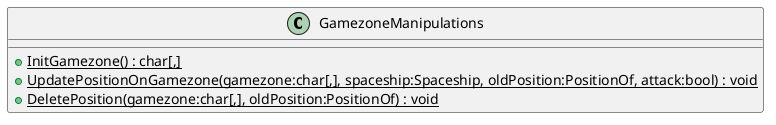@startuml
class GamezoneManipulations {
    + {static} InitGamezone() : char[,]
    + {static} UpdatePositionOnGamezone(gamezone:char[,], spaceship:Spaceship, oldPosition:PositionOf, attack:bool) : void
    + {static} DeletePosition(gamezone:char[,], oldPosition:PositionOf) : void
}
@enduml
